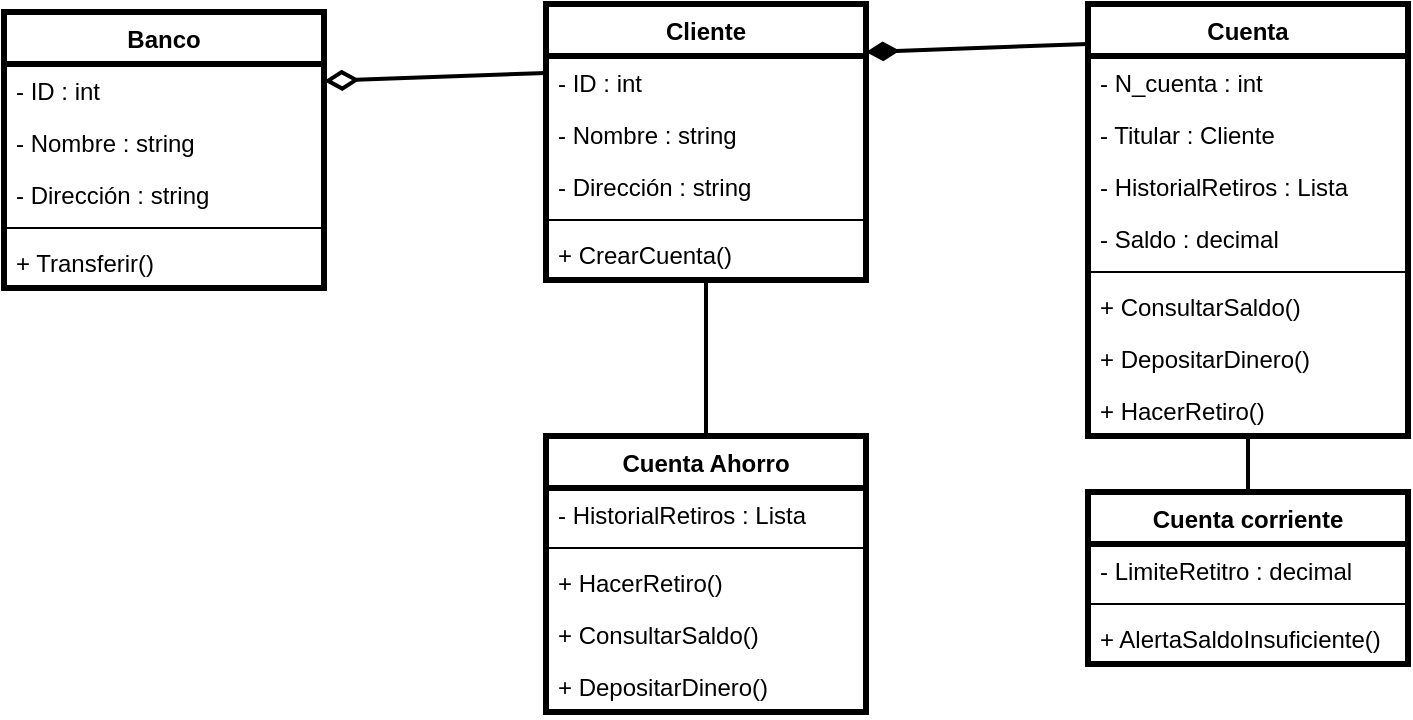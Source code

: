 <mxfile>
    <diagram id="F3wQNowLYVj3vWdrp-HQ" name="Page-1">
        <mxGraphModel dx="71" dy="-80" grid="0" gridSize="10" guides="1" tooltips="1" connect="1" arrows="1" fold="1" page="0" pageScale="1" pageWidth="850" pageHeight="1100" math="0" shadow="0">
            <root>
                <mxCell id="0"/>
                <mxCell id="1" parent="0"/>
                <mxCell id="172" value="Banco" style="swimlane;fontStyle=1;align=center;verticalAlign=top;childLayout=stackLayout;horizontal=1;startSize=26;horizontalStack=0;resizeParent=1;resizeParentMax=0;resizeLast=0;collapsible=1;marginBottom=0;strokeWidth=3;" vertex="1" parent="1">
                    <mxGeometry x="1066" y="964" width="160" height="138" as="geometry"/>
                </mxCell>
                <mxCell id="173" value="- ID : int" style="text;strokeColor=none;fillColor=none;align=left;verticalAlign=top;spacingLeft=4;spacingRight=4;overflow=hidden;rotatable=0;points=[[0,0.5],[1,0.5]];portConstraint=eastwest;strokeWidth=3;" vertex="1" parent="172">
                    <mxGeometry y="26" width="160" height="26" as="geometry"/>
                </mxCell>
                <mxCell id="198" value="- Nombre : string" style="text;strokeColor=none;fillColor=none;align=left;verticalAlign=top;spacingLeft=4;spacingRight=4;overflow=hidden;rotatable=0;points=[[0,0.5],[1,0.5]];portConstraint=eastwest;strokeWidth=3;" vertex="1" parent="172">
                    <mxGeometry y="52" width="160" height="26" as="geometry"/>
                </mxCell>
                <mxCell id="199" value="- Dirección : string" style="text;strokeColor=none;fillColor=none;align=left;verticalAlign=top;spacingLeft=4;spacingRight=4;overflow=hidden;rotatable=0;points=[[0,0.5],[1,0.5]];portConstraint=eastwest;strokeWidth=3;" vertex="1" parent="172">
                    <mxGeometry y="78" width="160" height="26" as="geometry"/>
                </mxCell>
                <mxCell id="174" value="" style="line;strokeWidth=1;fillColor=none;align=left;verticalAlign=middle;spacingTop=-1;spacingLeft=3;spacingRight=3;rotatable=0;labelPosition=right;points=[];portConstraint=eastwest;strokeColor=inherit;" vertex="1" parent="172">
                    <mxGeometry y="104" width="160" height="8" as="geometry"/>
                </mxCell>
                <mxCell id="175" value="+ Transferir()" style="text;strokeColor=none;fillColor=none;align=left;verticalAlign=top;spacingLeft=4;spacingRight=4;overflow=hidden;rotatable=0;points=[[0,0.5],[1,0.5]];portConstraint=eastwest;strokeWidth=3;" vertex="1" parent="172">
                    <mxGeometry y="112" width="160" height="26" as="geometry"/>
                </mxCell>
                <mxCell id="176" value="Cliente" style="swimlane;fontStyle=1;align=center;verticalAlign=top;childLayout=stackLayout;horizontal=1;startSize=26;horizontalStack=0;resizeParent=1;resizeParentMax=0;resizeLast=0;collapsible=1;marginBottom=0;strokeWidth=3;" vertex="1" parent="1">
                    <mxGeometry x="1337" y="960" width="160" height="138" as="geometry"/>
                </mxCell>
                <mxCell id="177" value="- ID : int" style="text;strokeColor=none;fillColor=none;align=left;verticalAlign=top;spacingLeft=4;spacingRight=4;overflow=hidden;rotatable=0;points=[[0,0.5],[1,0.5]];portConstraint=eastwest;strokeWidth=3;" vertex="1" parent="176">
                    <mxGeometry y="26" width="160" height="26" as="geometry"/>
                </mxCell>
                <mxCell id="200" value="- Nombre : string" style="text;strokeColor=none;fillColor=none;align=left;verticalAlign=top;spacingLeft=4;spacingRight=4;overflow=hidden;rotatable=0;points=[[0,0.5],[1,0.5]];portConstraint=eastwest;strokeWidth=3;" vertex="1" parent="176">
                    <mxGeometry y="52" width="160" height="26" as="geometry"/>
                </mxCell>
                <mxCell id="201" value="- Dirección : string" style="text;strokeColor=none;fillColor=none;align=left;verticalAlign=top;spacingLeft=4;spacingRight=4;overflow=hidden;rotatable=0;points=[[0,0.5],[1,0.5]];portConstraint=eastwest;strokeWidth=3;" vertex="1" parent="176">
                    <mxGeometry y="78" width="160" height="26" as="geometry"/>
                </mxCell>
                <mxCell id="178" value="" style="line;strokeWidth=1;fillColor=none;align=left;verticalAlign=middle;spacingTop=-1;spacingLeft=3;spacingRight=3;rotatable=0;labelPosition=right;points=[];portConstraint=eastwest;strokeColor=inherit;" vertex="1" parent="176">
                    <mxGeometry y="104" width="160" height="8" as="geometry"/>
                </mxCell>
                <mxCell id="209" value="+ CrearCuenta()" style="text;strokeColor=none;fillColor=none;align=left;verticalAlign=top;spacingLeft=4;spacingRight=4;overflow=hidden;rotatable=0;points=[[0,0.5],[1,0.5]];portConstraint=eastwest;strokeWidth=3;" vertex="1" parent="176">
                    <mxGeometry y="112" width="160" height="26" as="geometry"/>
                </mxCell>
                <mxCell id="180" value="Cuenta Ahorro" style="swimlane;fontStyle=1;align=center;verticalAlign=top;childLayout=stackLayout;horizontal=1;startSize=26;horizontalStack=0;resizeParent=1;resizeParentMax=0;resizeLast=0;collapsible=1;marginBottom=0;strokeWidth=3;" vertex="1" parent="1">
                    <mxGeometry x="1337" y="1176" width="160" height="138" as="geometry"/>
                </mxCell>
                <mxCell id="181" value="- HistorialRetiros : Lista" style="text;strokeColor=none;fillColor=none;align=left;verticalAlign=top;spacingLeft=4;spacingRight=4;overflow=hidden;rotatable=0;points=[[0,0.5],[1,0.5]];portConstraint=eastwest;strokeWidth=3;" vertex="1" parent="180">
                    <mxGeometry y="26" width="160" height="26" as="geometry"/>
                </mxCell>
                <mxCell id="182" value="" style="line;strokeWidth=1;fillColor=none;align=left;verticalAlign=middle;spacingTop=-1;spacingLeft=3;spacingRight=3;rotatable=0;labelPosition=right;points=[];portConstraint=eastwest;strokeColor=inherit;" vertex="1" parent="180">
                    <mxGeometry y="52" width="160" height="8" as="geometry"/>
                </mxCell>
                <mxCell id="183" value="+ HacerRetiro()" style="text;strokeColor=none;fillColor=none;align=left;verticalAlign=top;spacingLeft=4;spacingRight=4;overflow=hidden;rotatable=0;points=[[0,0.5],[1,0.5]];portConstraint=eastwest;strokeWidth=3;" vertex="1" parent="180">
                    <mxGeometry y="60" width="160" height="26" as="geometry"/>
                </mxCell>
                <mxCell id="206" value="+ ConsultarSaldo()" style="text;strokeColor=none;fillColor=none;align=left;verticalAlign=top;spacingLeft=4;spacingRight=4;overflow=hidden;rotatable=0;points=[[0,0.5],[1,0.5]];portConstraint=eastwest;strokeWidth=3;" vertex="1" parent="180">
                    <mxGeometry y="86" width="160" height="26" as="geometry"/>
                </mxCell>
                <mxCell id="207" value="+ DepositarDinero()" style="text;strokeColor=none;fillColor=none;align=left;verticalAlign=top;spacingLeft=4;spacingRight=4;overflow=hidden;rotatable=0;points=[[0,0.5],[1,0.5]];portConstraint=eastwest;strokeWidth=3;" vertex="1" parent="180">
                    <mxGeometry y="112" width="160" height="26" as="geometry"/>
                </mxCell>
                <mxCell id="184" value="Cuenta" style="swimlane;fontStyle=1;align=center;verticalAlign=top;childLayout=stackLayout;horizontal=1;startSize=26;horizontalStack=0;resizeParent=1;resizeParentMax=0;resizeLast=0;collapsible=1;marginBottom=0;strokeWidth=3;" vertex="1" parent="1">
                    <mxGeometry x="1608" y="960" width="160" height="216" as="geometry"/>
                </mxCell>
                <mxCell id="185" value="- N_cuenta : int" style="text;strokeColor=none;fillColor=none;align=left;verticalAlign=top;spacingLeft=4;spacingRight=4;overflow=hidden;rotatable=0;points=[[0,0.5],[1,0.5]];portConstraint=eastwest;strokeWidth=3;" vertex="1" parent="184">
                    <mxGeometry y="26" width="160" height="26" as="geometry"/>
                </mxCell>
                <mxCell id="202" value="- Titular : Cliente" style="text;strokeColor=none;fillColor=none;align=left;verticalAlign=top;spacingLeft=4;spacingRight=4;overflow=hidden;rotatable=0;points=[[0,0.5],[1,0.5]];portConstraint=eastwest;strokeWidth=3;" vertex="1" parent="184">
                    <mxGeometry y="52" width="160" height="26" as="geometry"/>
                </mxCell>
                <mxCell id="203" value="- HistorialRetiros : Lista" style="text;strokeColor=none;fillColor=none;align=left;verticalAlign=top;spacingLeft=4;spacingRight=4;overflow=hidden;rotatable=0;points=[[0,0.5],[1,0.5]];portConstraint=eastwest;strokeWidth=3;" vertex="1" parent="184">
                    <mxGeometry y="78" width="160" height="26" as="geometry"/>
                </mxCell>
                <mxCell id="204" value="- Saldo : decimal" style="text;strokeColor=none;fillColor=none;align=left;verticalAlign=top;spacingLeft=4;spacingRight=4;overflow=hidden;rotatable=0;points=[[0,0.5],[1,0.5]];portConstraint=eastwest;strokeWidth=3;" vertex="1" parent="184">
                    <mxGeometry y="104" width="160" height="26" as="geometry"/>
                </mxCell>
                <mxCell id="186" value="" style="line;strokeWidth=1;fillColor=none;align=left;verticalAlign=middle;spacingTop=-1;spacingLeft=3;spacingRight=3;rotatable=0;labelPosition=right;points=[];portConstraint=eastwest;strokeColor=inherit;" vertex="1" parent="184">
                    <mxGeometry y="130" width="160" height="8" as="geometry"/>
                </mxCell>
                <mxCell id="187" value="+ ConsultarSaldo()" style="text;strokeColor=none;fillColor=none;align=left;verticalAlign=top;spacingLeft=4;spacingRight=4;overflow=hidden;rotatable=0;points=[[0,0.5],[1,0.5]];portConstraint=eastwest;strokeWidth=3;" vertex="1" parent="184">
                    <mxGeometry y="138" width="160" height="26" as="geometry"/>
                </mxCell>
                <mxCell id="208" value="+ DepositarDinero()" style="text;strokeColor=none;fillColor=none;align=left;verticalAlign=top;spacingLeft=4;spacingRight=4;overflow=hidden;rotatable=0;points=[[0,0.5],[1,0.5]];portConstraint=eastwest;strokeWidth=3;" vertex="1" parent="184">
                    <mxGeometry y="164" width="160" height="26" as="geometry"/>
                </mxCell>
                <mxCell id="191" value="+ HacerRetiro()" style="text;strokeColor=none;fillColor=none;align=left;verticalAlign=top;spacingLeft=4;spacingRight=4;overflow=hidden;rotatable=0;points=[[0,0.5],[1,0.5]];portConstraint=eastwest;strokeWidth=3;" vertex="1" parent="184">
                    <mxGeometry y="190" width="160" height="26" as="geometry"/>
                </mxCell>
                <mxCell id="188" value="Cuenta corriente" style="swimlane;fontStyle=1;align=center;verticalAlign=top;childLayout=stackLayout;horizontal=1;startSize=26;horizontalStack=0;resizeParent=1;resizeParentMax=0;resizeLast=0;collapsible=1;marginBottom=0;strokeWidth=3;" vertex="1" parent="1">
                    <mxGeometry x="1608" y="1204" width="160" height="86" as="geometry"/>
                </mxCell>
                <mxCell id="189" value="- LimiteRetitro : decimal" style="text;strokeColor=none;fillColor=none;align=left;verticalAlign=top;spacingLeft=4;spacingRight=4;overflow=hidden;rotatable=0;points=[[0,0.5],[1,0.5]];portConstraint=eastwest;strokeWidth=3;" vertex="1" parent="188">
                    <mxGeometry y="26" width="160" height="26" as="geometry"/>
                </mxCell>
                <mxCell id="190" value="" style="line;strokeWidth=1;fillColor=none;align=left;verticalAlign=middle;spacingTop=-1;spacingLeft=3;spacingRight=3;rotatable=0;labelPosition=right;points=[];portConstraint=eastwest;strokeColor=inherit;" vertex="1" parent="188">
                    <mxGeometry y="52" width="160" height="8" as="geometry"/>
                </mxCell>
                <mxCell id="205" value="+ AlertaSaldoInsuficiente()" style="text;strokeColor=none;fillColor=none;align=left;verticalAlign=top;spacingLeft=4;spacingRight=4;overflow=hidden;rotatable=0;points=[[0,0.5],[1,0.5]];portConstraint=eastwest;strokeWidth=3;" vertex="1" parent="188">
                    <mxGeometry y="60" width="160" height="26" as="geometry"/>
                </mxCell>
                <mxCell id="192" value="" style="endArrow=diamondThin;endFill=0;endSize=12;html=1;strokeWidth=2;exitX=0;exitY=0.25;exitDx=0;exitDy=0;entryX=1;entryY=0.25;entryDx=0;entryDy=0;" edge="1" parent="1" source="176" target="172">
                    <mxGeometry width="160" relative="1" as="geometry">
                        <mxPoint x="1109" y="1151" as="sourcePoint"/>
                        <mxPoint x="1269" y="1151" as="targetPoint"/>
                    </mxGeometry>
                </mxCell>
                <mxCell id="193" value="" style="endArrow=diamondThin;endFill=1;endSize=11;html=1;strokeWidth=2;exitX=0;exitY=0.25;exitDx=0;exitDy=0;entryX=1;entryY=0.25;entryDx=0;entryDy=0;" edge="1" parent="1">
                    <mxGeometry width="160" relative="1" as="geometry">
                        <mxPoint x="1608" y="980" as="sourcePoint"/>
                        <mxPoint x="1497" y="984" as="targetPoint"/>
                    </mxGeometry>
                </mxCell>
                <mxCell id="196" value="" style="endArrow=none;endFill=0;endSize=12;html=1;strokeWidth=2;exitX=0.5;exitY=1;exitDx=0;exitDy=0;entryX=0.5;entryY=0;entryDx=0;entryDy=0;" edge="1" parent="1" source="184" target="188">
                    <mxGeometry width="160" relative="1" as="geometry">
                        <mxPoint x="1668" y="1073" as="sourcePoint"/>
                        <mxPoint x="1828" y="1073" as="targetPoint"/>
                    </mxGeometry>
                </mxCell>
                <mxCell id="197" value="" style="endArrow=none;endFill=0;endSize=12;html=1;strokeWidth=2;exitX=0.5;exitY=1;exitDx=0;exitDy=0;entryX=0.5;entryY=0;entryDx=0;entryDy=0;" edge="1" parent="1" source="176" target="180">
                    <mxGeometry width="160" relative="1" as="geometry">
                        <mxPoint x="1419" y="1081" as="sourcePoint"/>
                        <mxPoint x="1579" y="1081" as="targetPoint"/>
                    </mxGeometry>
                </mxCell>
            </root>
        </mxGraphModel>
    </diagram>
</mxfile>